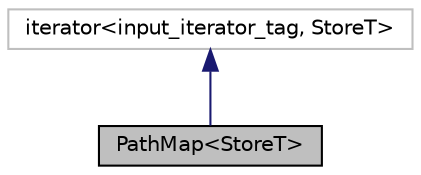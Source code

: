 digraph "PathMap&lt;StoreT&gt;::Iterator"
{
  edge [fontname="Helvetica",fontsize="10",labelfontname="Helvetica",labelfontsize="10"];
  node [fontname="Helvetica",fontsize="10",shape=record];
  Node2 [label="iterator\<input_iterator_tag, StoreT\>",height=0.2,width=0.4,color="grey75", fillcolor="white", style="filled"];
  Node1 [label="PathMap\<StoreT\>",height=0.2,width=0.4,color="black", fillcolor="grey75", style="filled", fontcolor="black"];
  Node2 -> Node1 [dir="back",color="midnightblue",fontsize="10",style="solid",fontname="Helvetica"];
}

